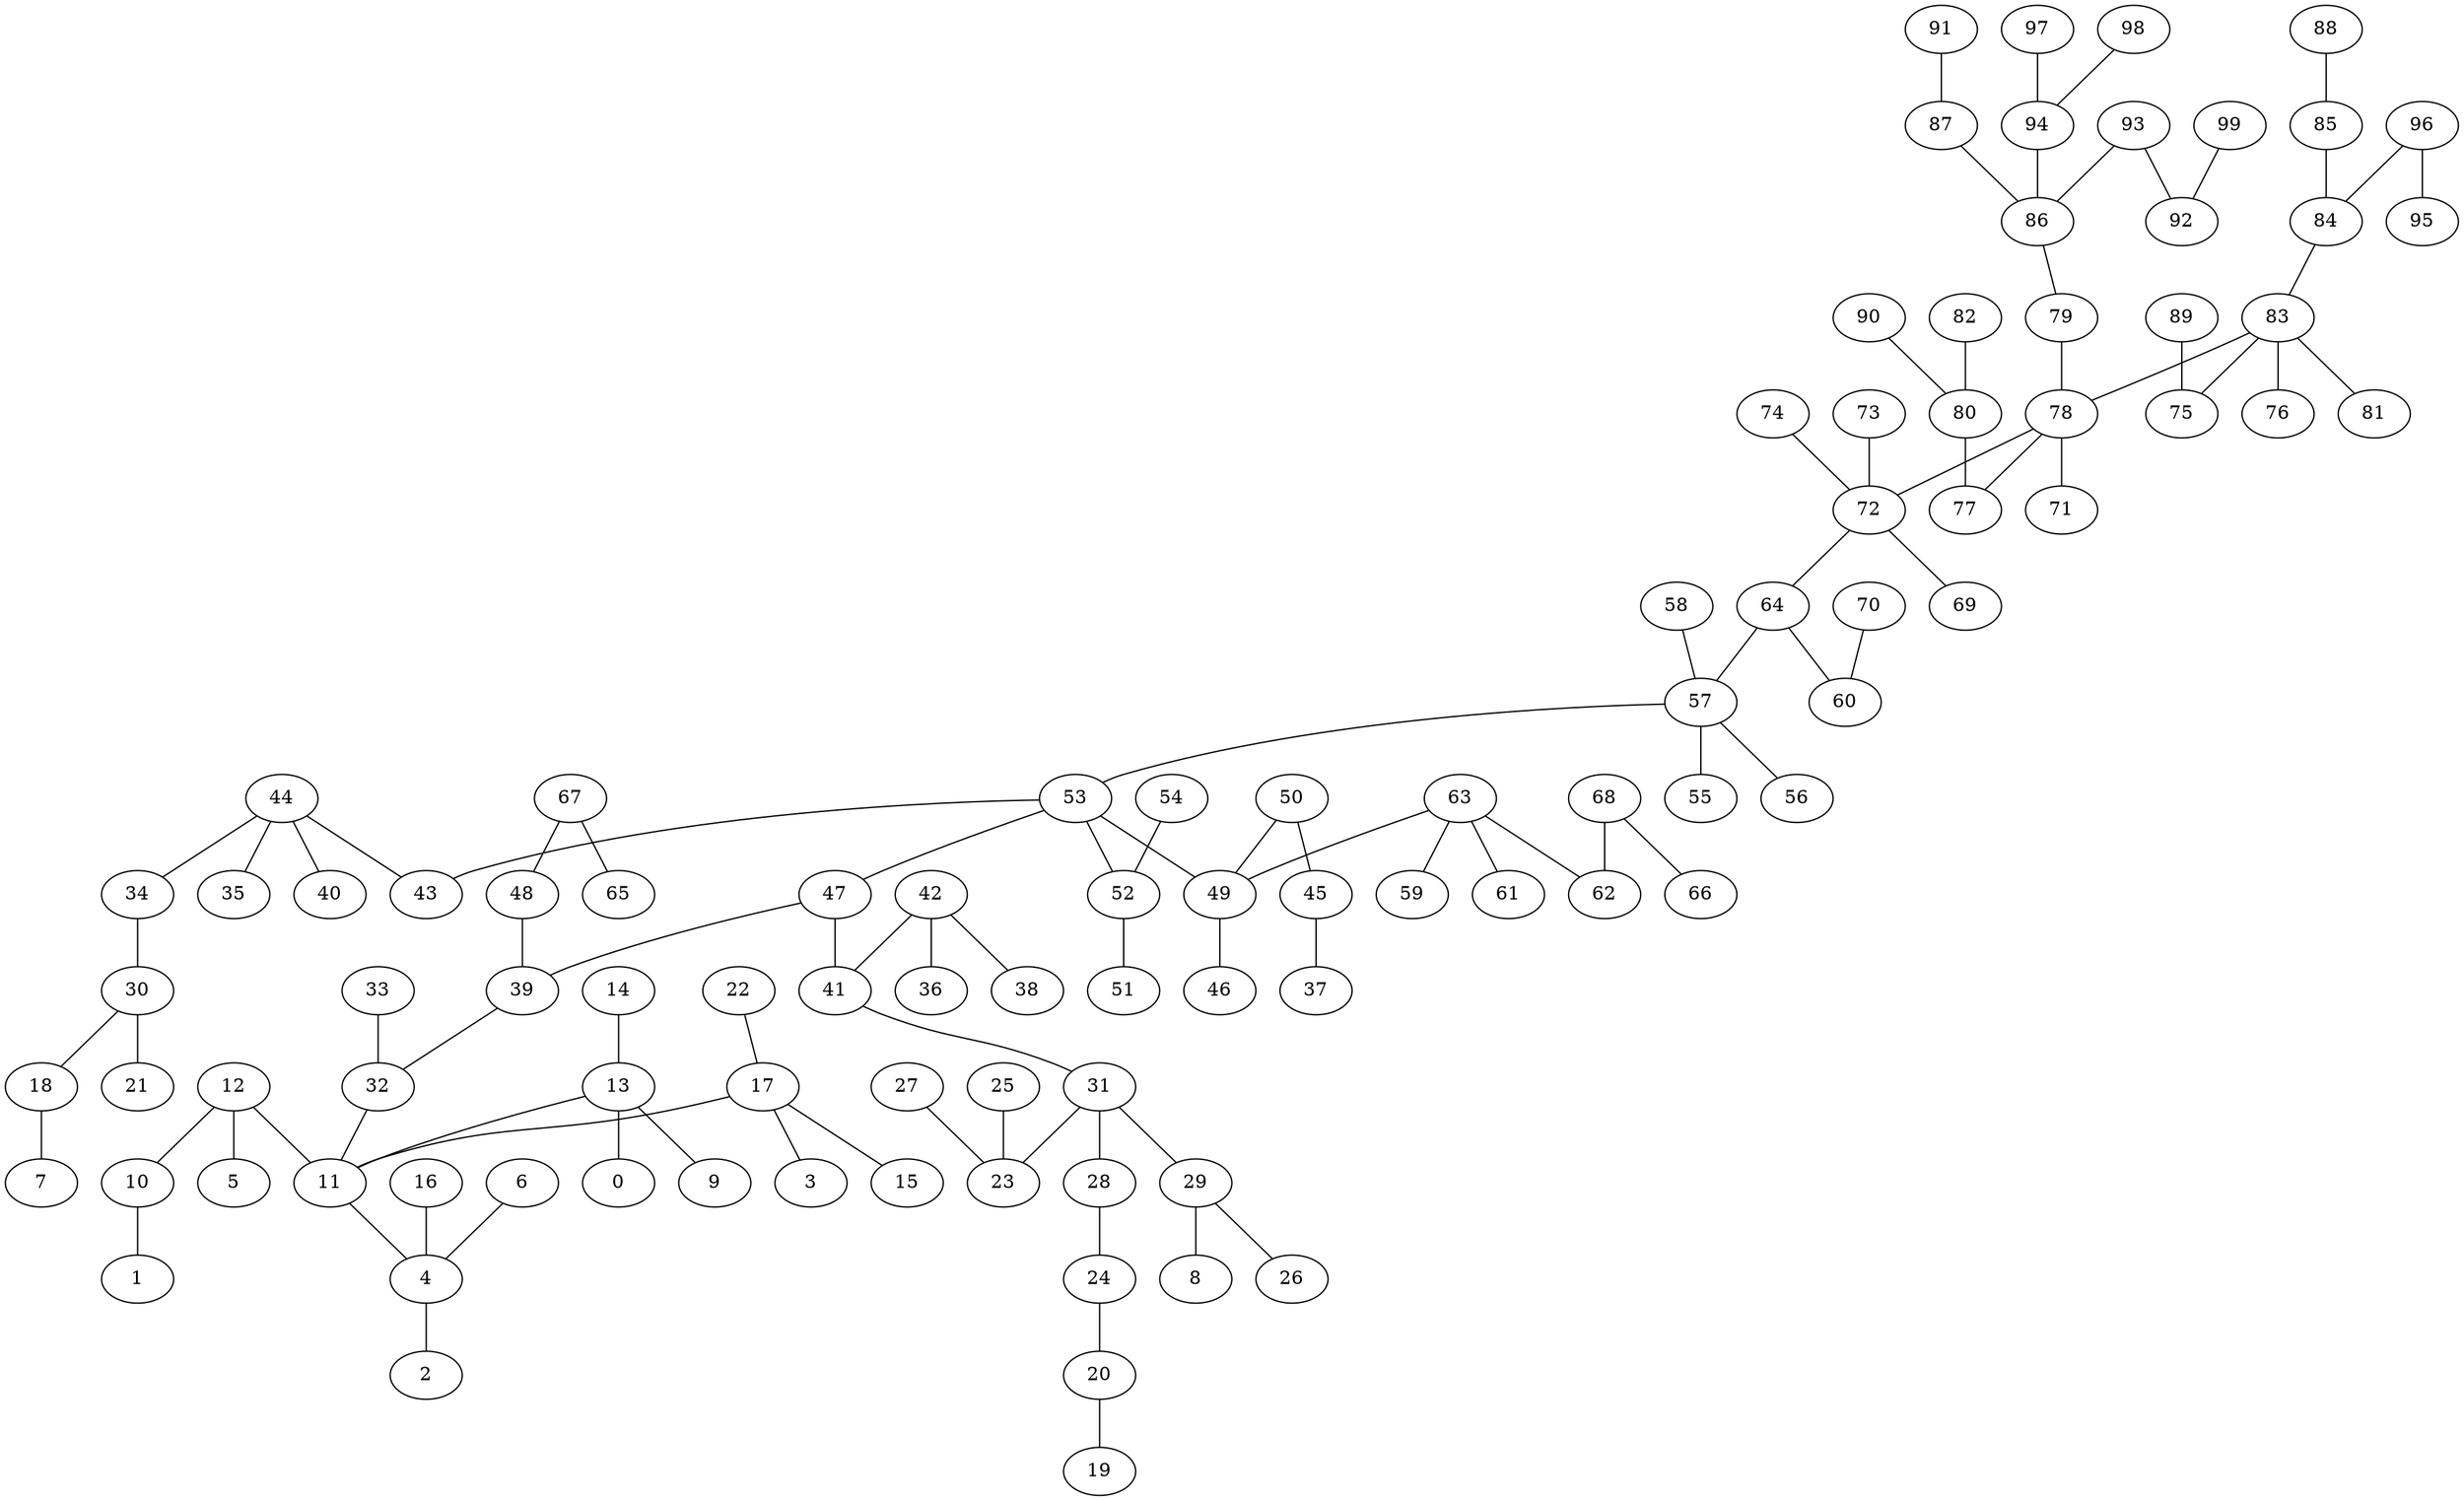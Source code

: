 graph Gnd_Barabasi_Albert_n100_d5_BFS {
53;
43;
47;
49;
52;
57;
55;
56;
58;
64;
51;
54;
46;
50;
63;
39;
41;
44;
34;
35;
40;
31;
42;
32;
48;
59;
61;
62;
45;
60;
72;
69;
73;
74;
78;
70;
37;
68;
67;
11;
33;
36;
38;
23;
28;
29;
30;
18;
21;
8;
26;
24;
25;
27;
4;
12;
13;
17;
65;
66;
71;
77;
79;
83;
75;
76;
81;
84;
86;
80;
3;
15;
22;
0;
9;
14;
5;
10;
2;
6;
16;
20;
7;
19;
1;
82;
90;
87;
93;
94;
85;
96;
89;
95;
88;
97;
98;
92;
91;
99;
53 -- 43;
53 -- 47;
53 -- 49;
53 -- 52;
57 -- 53;
57 -- 55;
57 -- 56;
58 -- 57;
64 -- 57;
52 -- 51;
54 -- 52;
49 -- 46;
50 -- 49;
63 -- 49;
47 -- 39;
47 -- 41;
44 -- 43;
44 -- 34;
44 -- 35;
44 -- 40;
41 -- 31;
42 -- 41;
39 -- 32;
48 -- 39;
63 -- 59;
63 -- 61;
63 -- 62;
50 -- 45;
64 -- 60;
72 -- 64;
72 -- 69;
73 -- 72;
74 -- 72;
78 -- 72;
70 -- 60;
45 -- 37;
68 -- 62;
67 -- 48;
32 -- 11;
33 -- 32;
42 -- 36;
42 -- 38;
31 -- 23;
31 -- 28;
31 -- 29;
34 -- 30;
30 -- 18;
30 -- 21;
29 -- 8;
29 -- 26;
28 -- 24;
25 -- 23;
27 -- 23;
11 -- 4;
12 -- 11;
13 -- 11;
17 -- 11;
67 -- 65;
68 -- 66;
78 -- 71;
78 -- 77;
79 -- 78;
83 -- 78;
83 -- 75;
83 -- 76;
83 -- 81;
84 -- 83;
86 -- 79;
80 -- 77;
17 -- 3;
17 -- 15;
22 -- 17;
13 -- 0;
13 -- 9;
14 -- 13;
12 -- 5;
12 -- 10;
4 -- 2;
6 -- 4;
16 -- 4;
24 -- 20;
18 -- 7;
20 -- 19;
10 -- 1;
82 -- 80;
90 -- 80;
87 -- 86;
93 -- 86;
94 -- 86;
85 -- 84;
96 -- 84;
89 -- 75;
96 -- 95;
88 -- 85;
97 -- 94;
98 -- 94;
93 -- 92;
91 -- 87;
99 -- 92;
}